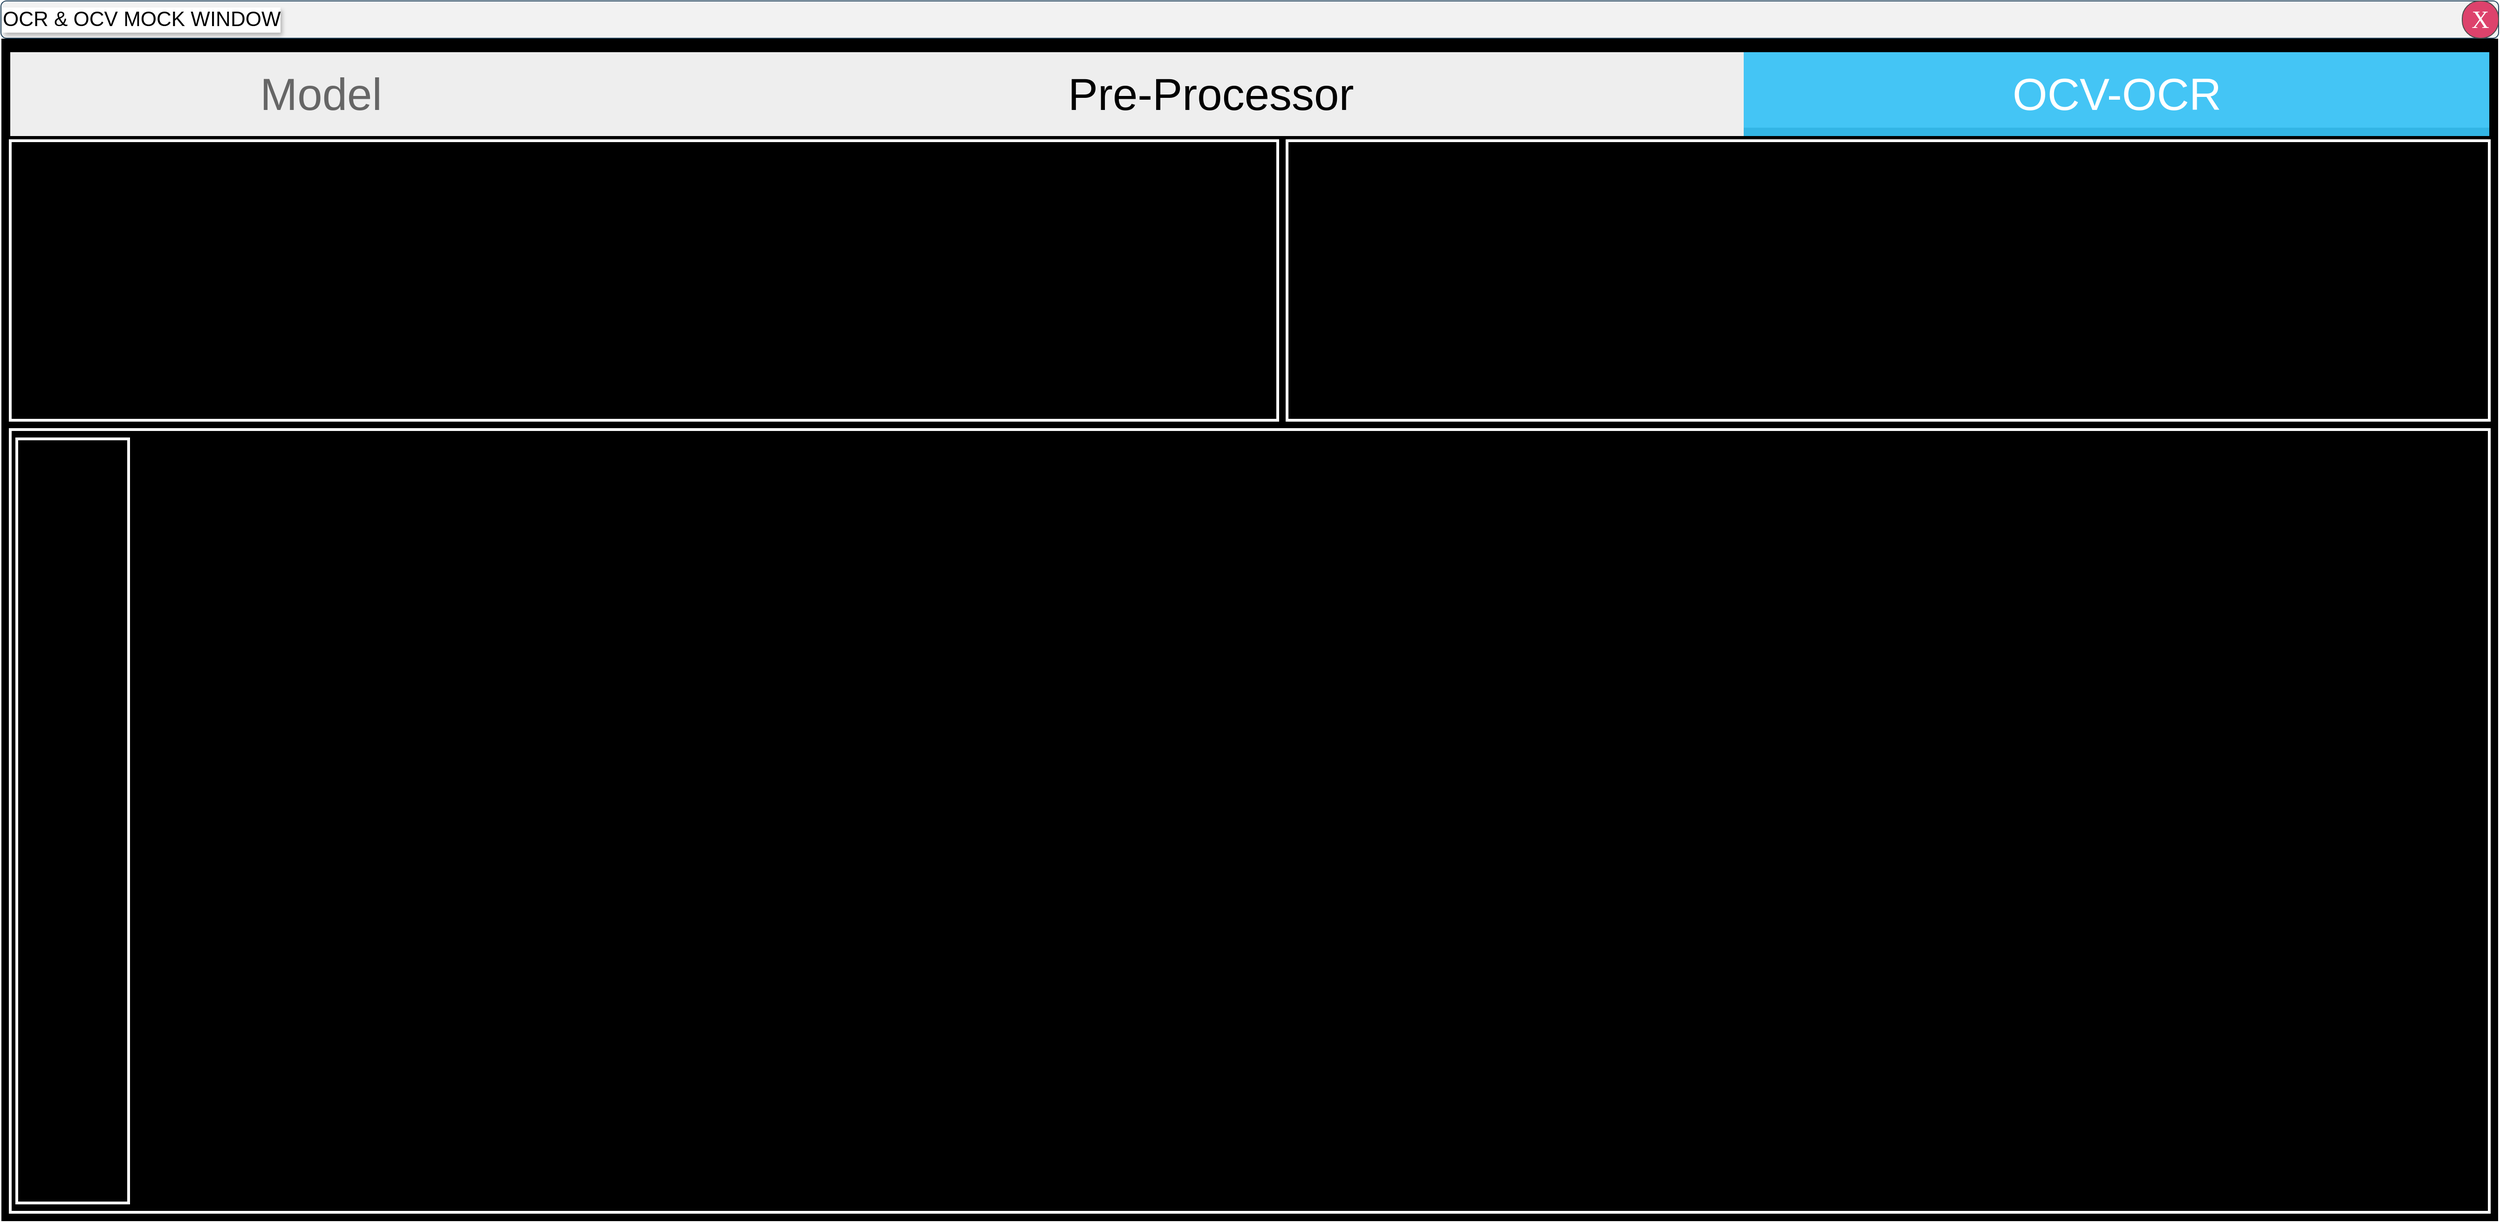 <mxfile version="24.7.15">
  <diagram name="Page-1" id="wrd1BHU1qQaMwPGmg0tR">
    <mxGraphModel dx="5024" dy="2130" grid="1" gridSize="10" guides="1" tooltips="1" connect="1" arrows="1" fold="1" page="1" pageScale="1" pageWidth="827" pageHeight="1169" math="0" shadow="0">
      <root>
        <mxCell id="0" />
        <mxCell id="1" parent="0" />
        <mxCell id="qXwME-4BAcDL_cjT7Dag-3" value="" style="rounded=0;whiteSpace=wrap;html=1;fillColor=#000000;fillStyle=auto;gradientColor=none;gradientDirection=radial;strokeColor=#FFFFFF;" vertex="1" parent="1">
          <mxGeometry x="-490" y="40" width="2680" height="1270" as="geometry" />
        </mxCell>
        <mxCell id="qXwME-4BAcDL_cjT7Dag-5" value="OCR &amp;amp; OCV MOCK WINDOW" style="rounded=1;html=1;shadow=0;dashed=0;whiteSpace=wrap;fontSize=22;fillColor=#f2f2f2;align=left;textShadow=1;fontStyle=0;fontFamily=Helvetica;labelBorderColor=none;labelBackgroundColor=#ffffff;strokeColor=#23445d;" vertex="1" parent="1">
          <mxGeometry x="-490" width="2680" height="40" as="geometry" />
        </mxCell>
        <mxCell id="qXwME-4BAcDL_cjT7Dag-6" value="X" style="rounded=1;html=1;shadow=0;dashed=0;whiteSpace=wrap;fontSize=26;fillColor=#DD426C;align=center;strokeColor=#4D4D4D;fontColor=#ffffff;fontFamily=Lucida Console;arcSize=48;imageWidth=22;imageHeight=21;" vertex="1" parent="1">
          <mxGeometry x="2151" width="39" height="40" as="geometry" />
        </mxCell>
        <mxCell id="qXwME-4BAcDL_cjT7Dag-146" value="" style="rounded=0;whiteSpace=wrap;html=1;strokeColor=#FFFFFF;strokeWidth=3;fillColor=#000000;" vertex="1" parent="1">
          <mxGeometry x="-480" y="460" width="2660" height="840" as="geometry" />
        </mxCell>
        <mxCell id="qXwME-4BAcDL_cjT7Dag-169" value="" style="strokeWidth=1;html=1;shadow=0;dashed=0;shape=mxgraph.android.rrect;rSize=0;fillColor=#eeeeee;strokeColor=none;" vertex="1" parent="1">
          <mxGeometry x="-480" y="55" width="2660" height="90" as="geometry" />
        </mxCell>
        <mxCell id="qXwME-4BAcDL_cjT7Dag-170" value="&lt;font style=&quot;font-size: 48px; font-weight: normal;&quot;&gt;Model&lt;/font&gt;" style="strokeWidth=1;html=1;shadow=0;dashed=0;shape=mxgraph.android.anchor;fontStyle=1;fontColor=#666666;" vertex="1" parent="qXwME-4BAcDL_cjT7Dag-169">
          <mxGeometry width="665" height="90" as="geometry" />
        </mxCell>
        <mxCell id="qXwME-4BAcDL_cjT7Dag-173" value="" style="strokeWidth=1;html=1;shadow=0;dashed=0;shape=mxgraph.android.anchor;fontStyle=1;fontColor=#666666;" vertex="1" parent="qXwME-4BAcDL_cjT7Dag-169">
          <mxGeometry x="1992.471" width="637.186" height="90" as="geometry" />
        </mxCell>
        <mxCell id="qXwME-4BAcDL_cjT7Dag-174" value="" style="strokeWidth=1;html=1;shadow=0;dashed=0;shape=mxgraph.android.anchor;fontStyle=1;fontColor=#666666;" vertex="1" parent="qXwME-4BAcDL_cjT7Dag-169">
          <mxGeometry x="1995.0" width="665" height="90" as="geometry" />
        </mxCell>
        <mxCell id="qXwME-4BAcDL_cjT7Dag-171" value="&lt;span style=&quot;font-size: 48px; font-weight: 400;&quot;&gt;OCV-OCR&lt;/span&gt;" style="strokeWidth=1;html=1;shadow=0;dashed=0;shape=mxgraph.android.rrect;rSize=0;fontStyle=1;fillColor=#44c5f5;strokeColor=none;fontColor=#ffffff;" vertex="1" parent="qXwME-4BAcDL_cjT7Dag-169">
          <mxGeometry x="1860" width="800" height="90" as="geometry" />
        </mxCell>
        <mxCell id="qXwME-4BAcDL_cjT7Dag-172" value="" style="strokeWidth=1;html=1;shadow=0;dashed=0;shape=mxgraph.android.rrect;rSize=0;fillColor=#33b5e5;strokeColor=none;" vertex="1" parent="qXwME-4BAcDL_cjT7Dag-171">
          <mxGeometry y="81" width="800.0" height="9" as="geometry" />
        </mxCell>
        <mxCell id="qXwME-4BAcDL_cjT7Dag-176" value="&lt;font style=&quot;font-size: 48px;&quot;&gt;Pre-Processor&amp;nbsp;&lt;/font&gt;" style="text;html=1;align=center;verticalAlign=middle;whiteSpace=wrap;rounded=0;" vertex="1" parent="qXwME-4BAcDL_cjT7Dag-169">
          <mxGeometry x="940" width="710" height="90" as="geometry" />
        </mxCell>
        <mxCell id="qXwME-4BAcDL_cjT7Dag-191" value="" style="shape=table;startSize=0;container=1;collapsible=0;childLayout=tableLayout;fontSize=11;fillColor=none;strokeColor=none;" vertex="1" parent="1">
          <mxGeometry x="-200" y="700" width="60" height="60" as="geometry" />
        </mxCell>
        <mxCell id="qXwME-4BAcDL_cjT7Dag-192" value="" style="shape=tableRow;horizontal=0;startSize=0;swimlaneHead=0;swimlaneBody=0;strokeColor=inherit;top=0;left=0;bottom=0;right=0;collapsible=0;dropTarget=0;fillColor=none;points=[[0,0.5],[1,0.5]];portConstraint=eastwest;fontSize=16;" vertex="1" parent="qXwME-4BAcDL_cjT7Dag-191">
          <mxGeometry width="60" height="15" as="geometry" />
        </mxCell>
        <mxCell id="qXwME-4BAcDL_cjT7Dag-193" value="Item 1" style="shape=partialRectangle;html=1;whiteSpace=wrap;connectable=0;strokeColor=inherit;overflow=hidden;fillColor=none;top=0;left=0;bottom=0;right=0;pointerEvents=1;fontSize=12;align=left;spacingLeft=5;" vertex="1" parent="qXwME-4BAcDL_cjT7Dag-192">
          <mxGeometry width="60" height="15" as="geometry">
            <mxRectangle width="60" height="15" as="alternateBounds" />
          </mxGeometry>
        </mxCell>
        <mxCell id="qXwME-4BAcDL_cjT7Dag-194" value="" style="shape=tableRow;horizontal=0;startSize=0;swimlaneHead=0;swimlaneBody=0;strokeColor=inherit;top=0;left=0;bottom=0;right=0;collapsible=0;dropTarget=0;fillColor=none;points=[[0,0.5],[1,0.5]];portConstraint=eastwest;fontSize=16;" vertex="1" parent="qXwME-4BAcDL_cjT7Dag-191">
          <mxGeometry y="15" width="60" height="15" as="geometry" />
        </mxCell>
        <mxCell id="qXwME-4BAcDL_cjT7Dag-195" value="Item 2" style="shape=partialRectangle;html=1;whiteSpace=wrap;connectable=0;strokeColor=inherit;overflow=hidden;fillColor=none;top=0;left=0;bottom=0;right=0;pointerEvents=1;fontSize=12;align=left;spacingLeft=5;" vertex="1" parent="qXwME-4BAcDL_cjT7Dag-194">
          <mxGeometry width="60" height="15" as="geometry">
            <mxRectangle width="60" height="15" as="alternateBounds" />
          </mxGeometry>
        </mxCell>
        <mxCell id="qXwME-4BAcDL_cjT7Dag-196" value="" style="shape=tableRow;horizontal=0;startSize=0;swimlaneHead=0;swimlaneBody=0;strokeColor=inherit;top=0;left=0;bottom=0;right=0;collapsible=0;dropTarget=0;fillColor=none;points=[[0,0.5],[1,0.5]];portConstraint=eastwest;fontSize=16;" vertex="1" parent="qXwME-4BAcDL_cjT7Dag-191">
          <mxGeometry y="30" width="60" height="15" as="geometry" />
        </mxCell>
        <mxCell id="qXwME-4BAcDL_cjT7Dag-197" value="Item 3" style="shape=partialRectangle;html=1;whiteSpace=wrap;connectable=0;strokeColor=inherit;overflow=hidden;fillColor=none;top=0;left=0;bottom=0;right=0;pointerEvents=1;fontSize=12;align=left;spacingLeft=5;" vertex="1" parent="qXwME-4BAcDL_cjT7Dag-196">
          <mxGeometry width="60" height="15" as="geometry">
            <mxRectangle width="60" height="15" as="alternateBounds" />
          </mxGeometry>
        </mxCell>
        <mxCell id="qXwME-4BAcDL_cjT7Dag-198" style="shape=tableRow;horizontal=0;startSize=0;swimlaneHead=0;swimlaneBody=0;strokeColor=inherit;top=0;left=0;bottom=0;right=0;collapsible=0;dropTarget=0;fillColor=none;points=[[0,0.5],[1,0.5]];portConstraint=eastwest;fontSize=16;" vertex="1" parent="qXwME-4BAcDL_cjT7Dag-191">
          <mxGeometry y="45" width="60" height="15" as="geometry" />
        </mxCell>
        <mxCell id="qXwME-4BAcDL_cjT7Dag-199" value="Item 4" style="shape=partialRectangle;html=1;whiteSpace=wrap;connectable=0;strokeColor=inherit;overflow=hidden;fillColor=none;top=0;left=0;bottom=0;right=0;pointerEvents=1;fontSize=12;align=left;spacingLeft=5;" vertex="1" parent="qXwME-4BAcDL_cjT7Dag-198">
          <mxGeometry width="60" height="15" as="geometry">
            <mxRectangle width="60" height="15" as="alternateBounds" />
          </mxGeometry>
        </mxCell>
        <mxCell id="qXwME-4BAcDL_cjT7Dag-224" value="" style="rounded=0;whiteSpace=wrap;html=1;strokeWidth=3;strokeColor=#FFFFFF;fillColor=#000000;" vertex="1" parent="1">
          <mxGeometry x="-480" y="150" width="1360" height="300" as="geometry" />
        </mxCell>
        <mxCell id="qXwME-4BAcDL_cjT7Dag-225" value="" style="rounded=0;whiteSpace=wrap;html=1;strokeWidth=3;strokeColor=#FFFFFF;fillColor=#000000;" vertex="1" parent="1">
          <mxGeometry x="890" y="150" width="1290" height="300" as="geometry" />
        </mxCell>
        <mxCell id="qXwME-4BAcDL_cjT7Dag-226" value="" style="rounded=0;whiteSpace=wrap;html=1;strokeColor=#FFFFFF;strokeWidth=3;fillColor=#000000;" vertex="1" parent="1">
          <mxGeometry x="-473" y="470" width="120" height="820" as="geometry" />
        </mxCell>
      </root>
    </mxGraphModel>
  </diagram>
</mxfile>
